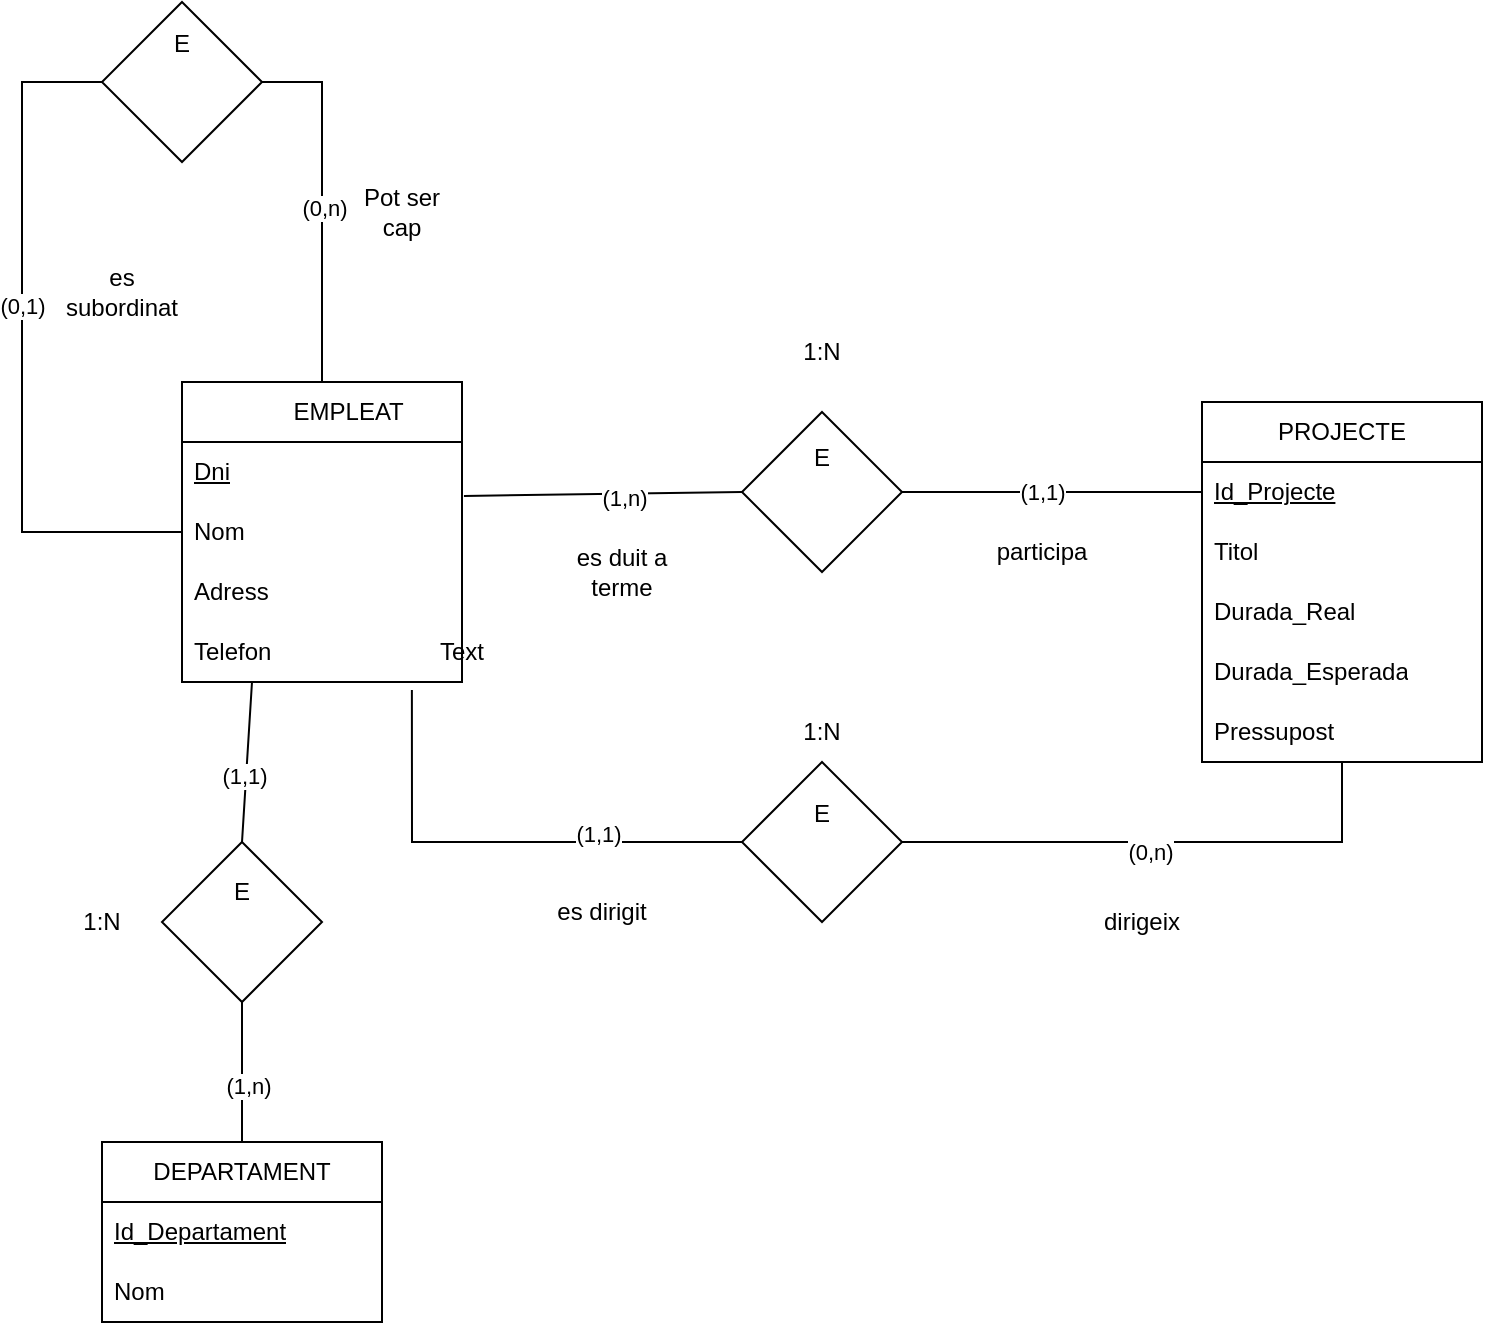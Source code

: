 <mxfile version="24.8.3">
  <diagram name="Page-1" id="_pWEbrCpuBKxQSXwuEB2">
    <mxGraphModel dx="614" dy="230" grid="1" gridSize="10" guides="1" tooltips="1" connect="1" arrows="1" fold="1" page="1" pageScale="1" pageWidth="850" pageHeight="1100" math="0" shadow="0">
      <root>
        <mxCell id="0" />
        <mxCell id="1" parent="0" />
        <mxCell id="VtyEgKq8Jn3mfmERfeqe-1" value="&lt;span style=&quot;white-space: pre;&quot;&gt;&#x9;&lt;/span&gt;EMPLEAT" style="swimlane;fontStyle=0;childLayout=stackLayout;horizontal=1;startSize=30;horizontalStack=0;resizeParent=1;resizeParentMax=0;resizeLast=0;collapsible=1;marginBottom=0;whiteSpace=wrap;html=1;" parent="1" vertex="1">
          <mxGeometry x="120" y="240" width="140" height="150" as="geometry" />
        </mxCell>
        <mxCell id="VtyEgKq8Jn3mfmERfeqe-2" value="&lt;u&gt;Dni&lt;/u&gt;" style="text;strokeColor=none;fillColor=none;align=left;verticalAlign=middle;spacingLeft=4;spacingRight=4;overflow=hidden;points=[[0,0.5],[1,0.5]];portConstraint=eastwest;rotatable=0;whiteSpace=wrap;html=1;" parent="VtyEgKq8Jn3mfmERfeqe-1" vertex="1">
          <mxGeometry y="30" width="140" height="30" as="geometry" />
        </mxCell>
        <mxCell id="VtyEgKq8Jn3mfmERfeqe-3" value="Nom" style="text;strokeColor=none;fillColor=none;align=left;verticalAlign=middle;spacingLeft=4;spacingRight=4;overflow=hidden;points=[[0,0.5],[1,0.5]];portConstraint=eastwest;rotatable=0;whiteSpace=wrap;html=1;" parent="VtyEgKq8Jn3mfmERfeqe-1" vertex="1">
          <mxGeometry y="60" width="140" height="30" as="geometry" />
        </mxCell>
        <mxCell id="VtyEgKq8Jn3mfmERfeqe-4" value="Adress" style="text;strokeColor=none;fillColor=none;align=left;verticalAlign=middle;spacingLeft=4;spacingRight=4;overflow=hidden;points=[[0,0.5],[1,0.5]];portConstraint=eastwest;rotatable=0;whiteSpace=wrap;html=1;" parent="VtyEgKq8Jn3mfmERfeqe-1" vertex="1">
          <mxGeometry y="90" width="140" height="30" as="geometry" />
        </mxCell>
        <mxCell id="VtyEgKq8Jn3mfmERfeqe-26" value="Telefon" style="text;strokeColor=none;fillColor=none;align=left;verticalAlign=middle;spacingLeft=4;spacingRight=4;overflow=hidden;points=[[0,0.5],[1,0.5]];portConstraint=eastwest;rotatable=0;whiteSpace=wrap;html=1;" parent="VtyEgKq8Jn3mfmERfeqe-1" vertex="1">
          <mxGeometry y="120" width="140" height="30" as="geometry" />
        </mxCell>
        <mxCell id="VtyEgKq8Jn3mfmERfeqe-5" value="PROJECTE" style="swimlane;fontStyle=0;childLayout=stackLayout;horizontal=1;startSize=30;horizontalStack=0;resizeParent=1;resizeParentMax=0;resizeLast=0;collapsible=1;marginBottom=0;whiteSpace=wrap;html=1;" parent="1" vertex="1">
          <mxGeometry x="630" y="250" width="140" height="180" as="geometry" />
        </mxCell>
        <mxCell id="VtyEgKq8Jn3mfmERfeqe-6" value="&lt;u&gt;Id_Projecte&lt;/u&gt;" style="text;strokeColor=none;fillColor=none;align=left;verticalAlign=middle;spacingLeft=4;spacingRight=4;overflow=hidden;points=[[0,0.5],[1,0.5]];portConstraint=eastwest;rotatable=0;whiteSpace=wrap;html=1;" parent="VtyEgKq8Jn3mfmERfeqe-5" vertex="1">
          <mxGeometry y="30" width="140" height="30" as="geometry" />
        </mxCell>
        <mxCell id="VtyEgKq8Jn3mfmERfeqe-7" value="&lt;div&gt;Titol&lt;/div&gt;" style="text;strokeColor=none;fillColor=none;align=left;verticalAlign=middle;spacingLeft=4;spacingRight=4;overflow=hidden;points=[[0,0.5],[1,0.5]];portConstraint=eastwest;rotatable=0;whiteSpace=wrap;html=1;" parent="VtyEgKq8Jn3mfmERfeqe-5" vertex="1">
          <mxGeometry y="60" width="140" height="30" as="geometry" />
        </mxCell>
        <mxCell id="VtyEgKq8Jn3mfmERfeqe-8" value="Durada_Real" style="text;strokeColor=none;fillColor=none;align=left;verticalAlign=middle;spacingLeft=4;spacingRight=4;overflow=hidden;points=[[0,0.5],[1,0.5]];portConstraint=eastwest;rotatable=0;whiteSpace=wrap;html=1;" parent="VtyEgKq8Jn3mfmERfeqe-5" vertex="1">
          <mxGeometry y="90" width="140" height="30" as="geometry" />
        </mxCell>
        <mxCell id="VtyEgKq8Jn3mfmERfeqe-27" value="Durada_Esperada" style="text;strokeColor=none;fillColor=none;align=left;verticalAlign=middle;spacingLeft=4;spacingRight=4;overflow=hidden;points=[[0,0.5],[1,0.5]];portConstraint=eastwest;rotatable=0;whiteSpace=wrap;html=1;" parent="VtyEgKq8Jn3mfmERfeqe-5" vertex="1">
          <mxGeometry y="120" width="140" height="30" as="geometry" />
        </mxCell>
        <mxCell id="VtyEgKq8Jn3mfmERfeqe-28" value="Pressupost" style="text;strokeColor=none;fillColor=none;align=left;verticalAlign=middle;spacingLeft=4;spacingRight=4;overflow=hidden;points=[[0,0.5],[1,0.5]];portConstraint=eastwest;rotatable=0;whiteSpace=wrap;html=1;" parent="VtyEgKq8Jn3mfmERfeqe-5" vertex="1">
          <mxGeometry y="150" width="140" height="30" as="geometry" />
        </mxCell>
        <mxCell id="VtyEgKq8Jn3mfmERfeqe-9" value="DEPARTAMENT" style="swimlane;fontStyle=0;childLayout=stackLayout;horizontal=1;startSize=30;horizontalStack=0;resizeParent=1;resizeParentMax=0;resizeLast=0;collapsible=1;marginBottom=0;whiteSpace=wrap;html=1;" parent="1" vertex="1">
          <mxGeometry x="80" y="620" width="140" height="90" as="geometry" />
        </mxCell>
        <mxCell id="VtyEgKq8Jn3mfmERfeqe-10" value="&lt;u&gt;Id_Departament&lt;/u&gt;" style="text;strokeColor=none;fillColor=none;align=left;verticalAlign=middle;spacingLeft=4;spacingRight=4;overflow=hidden;points=[[0,0.5],[1,0.5]];portConstraint=eastwest;rotatable=0;whiteSpace=wrap;html=1;" parent="VtyEgKq8Jn3mfmERfeqe-9" vertex="1">
          <mxGeometry y="30" width="140" height="30" as="geometry" />
        </mxCell>
        <mxCell id="VtyEgKq8Jn3mfmERfeqe-11" value="Nom" style="text;strokeColor=none;fillColor=none;align=left;verticalAlign=middle;spacingLeft=4;spacingRight=4;overflow=hidden;points=[[0,0.5],[1,0.5]];portConstraint=eastwest;rotatable=0;whiteSpace=wrap;html=1;" parent="VtyEgKq8Jn3mfmERfeqe-9" vertex="1">
          <mxGeometry y="60" width="140" height="30" as="geometry" />
        </mxCell>
        <mxCell id="VtyEgKq8Jn3mfmERfeqe-13" value="" style="rhombus;whiteSpace=wrap;html=1;" parent="1" vertex="1">
          <mxGeometry x="400" y="255" width="80" height="80" as="geometry" />
        </mxCell>
        <mxCell id="VtyEgKq8Jn3mfmERfeqe-14" value="" style="rhombus;whiteSpace=wrap;html=1;" parent="1" vertex="1">
          <mxGeometry x="400" y="430" width="80" height="80" as="geometry" />
        </mxCell>
        <mxCell id="VtyEgKq8Jn3mfmERfeqe-15" value="" style="rhombus;whiteSpace=wrap;html=1;" parent="1" vertex="1">
          <mxGeometry x="110" y="470" width="80" height="80" as="geometry" />
        </mxCell>
        <mxCell id="VtyEgKq8Jn3mfmERfeqe-16" value="" style="rhombus;whiteSpace=wrap;html=1;" parent="1" vertex="1">
          <mxGeometry x="80" y="50" width="80" height="80" as="geometry" />
        </mxCell>
        <mxCell id="VtyEgKq8Jn3mfmERfeqe-17" value="" style="endArrow=none;html=1;rounded=0;entryX=1.007;entryY=-0.1;entryDx=0;entryDy=0;entryPerimeter=0;exitX=0;exitY=0.5;exitDx=0;exitDy=0;" parent="1" source="VtyEgKq8Jn3mfmERfeqe-13" target="VtyEgKq8Jn3mfmERfeqe-3" edge="1">
          <mxGeometry width="50" height="50" relative="1" as="geometry">
            <mxPoint x="400" y="430" as="sourcePoint" />
            <mxPoint x="450" y="380" as="targetPoint" />
          </mxGeometry>
        </mxCell>
        <mxCell id="VtyEgKq8Jn3mfmERfeqe-30" value="(1,n)" style="edgeLabel;html=1;align=center;verticalAlign=middle;resizable=0;points=[];" parent="VtyEgKq8Jn3mfmERfeqe-17" vertex="1" connectable="0">
          <mxGeometry x="-0.151" y="2" relative="1" as="geometry">
            <mxPoint as="offset" />
          </mxGeometry>
        </mxCell>
        <mxCell id="VtyEgKq8Jn3mfmERfeqe-18" value="" style="endArrow=none;html=1;rounded=0;entryX=1;entryY=0.5;entryDx=0;entryDy=0;exitX=0;exitY=0.5;exitDx=0;exitDy=0;" parent="1" source="VtyEgKq8Jn3mfmERfeqe-6" target="VtyEgKq8Jn3mfmERfeqe-13" edge="1">
          <mxGeometry width="50" height="50" relative="1" as="geometry">
            <mxPoint x="400" y="430" as="sourcePoint" />
            <mxPoint x="450" y="380" as="targetPoint" />
          </mxGeometry>
        </mxCell>
        <mxCell id="VtyEgKq8Jn3mfmERfeqe-31" value="(1,1)" style="edgeLabel;html=1;align=center;verticalAlign=middle;resizable=0;points=[];" parent="VtyEgKq8Jn3mfmERfeqe-18" vertex="1" connectable="0">
          <mxGeometry x="-0.213" relative="1" as="geometry">
            <mxPoint x="-21" as="offset" />
          </mxGeometry>
        </mxCell>
        <mxCell id="VtyEgKq8Jn3mfmERfeqe-20" value="" style="endArrow=none;html=1;rounded=0;entryX=0.821;entryY=1.133;entryDx=0;entryDy=0;exitX=0;exitY=0.5;exitDx=0;exitDy=0;entryPerimeter=0;" parent="1" source="VtyEgKq8Jn3mfmERfeqe-14" target="VtyEgKq8Jn3mfmERfeqe-26" edge="1">
          <mxGeometry width="50" height="50" relative="1" as="geometry">
            <mxPoint x="400" y="430" as="sourcePoint" />
            <mxPoint x="450" y="380" as="targetPoint" />
            <Array as="points">
              <mxPoint x="235" y="470" />
            </Array>
          </mxGeometry>
        </mxCell>
        <mxCell id="VtyEgKq8Jn3mfmERfeqe-34" value="(1,1)" style="edgeLabel;html=1;align=center;verticalAlign=middle;resizable=0;points=[];" parent="VtyEgKq8Jn3mfmERfeqe-20" vertex="1" connectable="0">
          <mxGeometry x="-0.403" y="-4" relative="1" as="geometry">
            <mxPoint as="offset" />
          </mxGeometry>
        </mxCell>
        <mxCell id="VtyEgKq8Jn3mfmERfeqe-21" value="" style="endArrow=none;html=1;rounded=0;entryX=1;entryY=0.5;entryDx=0;entryDy=0;exitX=0.5;exitY=1;exitDx=0;exitDy=0;" parent="1" source="VtyEgKq8Jn3mfmERfeqe-5" target="VtyEgKq8Jn3mfmERfeqe-14" edge="1">
          <mxGeometry width="50" height="50" relative="1" as="geometry">
            <mxPoint x="400" y="430" as="sourcePoint" />
            <mxPoint x="450" y="380" as="targetPoint" />
            <Array as="points">
              <mxPoint x="700" y="470" />
            </Array>
          </mxGeometry>
        </mxCell>
        <mxCell id="VtyEgKq8Jn3mfmERfeqe-41" value="(0,n)" style="edgeLabel;html=1;align=center;verticalAlign=middle;resizable=0;points=[];" parent="VtyEgKq8Jn3mfmERfeqe-21" vertex="1" connectable="0">
          <mxGeometry x="0.046" y="5" relative="1" as="geometry">
            <mxPoint as="offset" />
          </mxGeometry>
        </mxCell>
        <mxCell id="VtyEgKq8Jn3mfmERfeqe-22" value="" style="endArrow=none;html=1;rounded=0;entryX=0.25;entryY=1;entryDx=0;entryDy=0;exitX=0.5;exitY=0;exitDx=0;exitDy=0;" parent="1" source="VtyEgKq8Jn3mfmERfeqe-15" target="VtyEgKq8Jn3mfmERfeqe-1" edge="1">
          <mxGeometry width="50" height="50" relative="1" as="geometry">
            <mxPoint x="400" y="430" as="sourcePoint" />
            <mxPoint x="450" y="380" as="targetPoint" />
          </mxGeometry>
        </mxCell>
        <mxCell id="VtyEgKq8Jn3mfmERfeqe-36" value="(1,1)" style="edgeLabel;html=1;align=center;verticalAlign=middle;resizable=0;points=[];" parent="VtyEgKq8Jn3mfmERfeqe-22" vertex="1" connectable="0">
          <mxGeometry x="-0.177" y="1" relative="1" as="geometry">
            <mxPoint as="offset" />
          </mxGeometry>
        </mxCell>
        <mxCell id="VtyEgKq8Jn3mfmERfeqe-23" value="" style="endArrow=none;html=1;rounded=0;entryX=0.5;entryY=1;entryDx=0;entryDy=0;exitX=0.5;exitY=0;exitDx=0;exitDy=0;" parent="1" source="VtyEgKq8Jn3mfmERfeqe-9" target="VtyEgKq8Jn3mfmERfeqe-15" edge="1">
          <mxGeometry width="50" height="50" relative="1" as="geometry">
            <mxPoint x="400" y="430" as="sourcePoint" />
            <mxPoint x="450" y="380" as="targetPoint" />
            <Array as="points" />
          </mxGeometry>
        </mxCell>
        <mxCell id="VtyEgKq8Jn3mfmERfeqe-37" value="(1,n)" style="edgeLabel;html=1;align=center;verticalAlign=middle;resizable=0;points=[];" parent="VtyEgKq8Jn3mfmERfeqe-23" vertex="1" connectable="0">
          <mxGeometry x="-0.2" y="-3" relative="1" as="geometry">
            <mxPoint as="offset" />
          </mxGeometry>
        </mxCell>
        <mxCell id="VtyEgKq8Jn3mfmERfeqe-24" value="" style="endArrow=none;html=1;rounded=0;entryX=0;entryY=0.5;entryDx=0;entryDy=0;exitX=0;exitY=0.5;exitDx=0;exitDy=0;" parent="1" source="VtyEgKq8Jn3mfmERfeqe-16" target="VtyEgKq8Jn3mfmERfeqe-3" edge="1">
          <mxGeometry width="50" height="50" relative="1" as="geometry">
            <mxPoint x="400" y="430" as="sourcePoint" />
            <mxPoint x="450" y="380" as="targetPoint" />
            <Array as="points">
              <mxPoint x="40" y="90" />
              <mxPoint x="40" y="315" />
            </Array>
          </mxGeometry>
        </mxCell>
        <mxCell id="VtyEgKq8Jn3mfmERfeqe-39" value="(0,1)" style="edgeLabel;html=1;align=center;verticalAlign=middle;resizable=0;points=[];" parent="VtyEgKq8Jn3mfmERfeqe-24" vertex="1" connectable="0">
          <mxGeometry x="-0.119" relative="1" as="geometry">
            <mxPoint as="offset" />
          </mxGeometry>
        </mxCell>
        <mxCell id="VtyEgKq8Jn3mfmERfeqe-25" value="" style="endArrow=none;html=1;rounded=0;entryX=1;entryY=0.5;entryDx=0;entryDy=0;exitX=0.5;exitY=0;exitDx=0;exitDy=0;" parent="1" source="VtyEgKq8Jn3mfmERfeqe-1" target="VtyEgKq8Jn3mfmERfeqe-16" edge="1">
          <mxGeometry width="50" height="50" relative="1" as="geometry">
            <mxPoint x="400" y="430" as="sourcePoint" />
            <mxPoint x="450" y="380" as="targetPoint" />
            <Array as="points">
              <mxPoint x="190" y="90" />
            </Array>
          </mxGeometry>
        </mxCell>
        <mxCell id="VtyEgKq8Jn3mfmERfeqe-38" value="(0,n)" style="edgeLabel;html=1;align=center;verticalAlign=middle;resizable=0;points=[];" parent="VtyEgKq8Jn3mfmERfeqe-25" vertex="1" connectable="0">
          <mxGeometry x="-0.033" y="-1" relative="1" as="geometry">
            <mxPoint as="offset" />
          </mxGeometry>
        </mxCell>
        <mxCell id="VtyEgKq8Jn3mfmERfeqe-32" value="&lt;div&gt;E&lt;/div&gt;&lt;div&gt;&lt;br&gt;&lt;/div&gt;" style="text;html=1;align=center;verticalAlign=middle;whiteSpace=wrap;rounded=0;" parent="1" vertex="1">
          <mxGeometry x="410" y="270" width="60" height="30" as="geometry" />
        </mxCell>
        <mxCell id="VtyEgKq8Jn3mfmERfeqe-33" value="&lt;div&gt;E&lt;/div&gt;&lt;div&gt;&lt;br&gt;&lt;/div&gt;&lt;div&gt;&lt;br&gt;&lt;/div&gt;" style="text;html=1;align=center;verticalAlign=middle;whiteSpace=wrap;rounded=0;" parent="1" vertex="1">
          <mxGeometry x="410" y="455" width="60" height="30" as="geometry" />
        </mxCell>
        <mxCell id="VtyEgKq8Jn3mfmERfeqe-42" value="&lt;div&gt;E&lt;/div&gt;&lt;div&gt;&lt;br&gt;&lt;/div&gt;&lt;div&gt;&lt;br&gt;&lt;/div&gt;" style="text;html=1;align=center;verticalAlign=middle;whiteSpace=wrap;rounded=0;" parent="1" vertex="1">
          <mxGeometry x="90" y="70" width="60" height="30" as="geometry" />
        </mxCell>
        <mxCell id="VtyEgKq8Jn3mfmERfeqe-43" value="participa" style="text;html=1;align=center;verticalAlign=middle;whiteSpace=wrap;rounded=0;" parent="1" vertex="1">
          <mxGeometry x="520" y="310" width="60" height="30" as="geometry" />
        </mxCell>
        <mxCell id="VtyEgKq8Jn3mfmERfeqe-44" value="es duit a terme" style="text;html=1;align=center;verticalAlign=middle;whiteSpace=wrap;rounded=0;" parent="1" vertex="1">
          <mxGeometry x="310" y="320" width="60" height="30" as="geometry" />
        </mxCell>
        <mxCell id="VtyEgKq8Jn3mfmERfeqe-45" value="dirigeix" style="text;html=1;align=center;verticalAlign=middle;whiteSpace=wrap;rounded=0;" parent="1" vertex="1">
          <mxGeometry x="570" y="495" width="60" height="30" as="geometry" />
        </mxCell>
        <mxCell id="VtyEgKq8Jn3mfmERfeqe-46" value="es dirigit" style="text;html=1;align=center;verticalAlign=middle;whiteSpace=wrap;rounded=0;" parent="1" vertex="1">
          <mxGeometry x="300" y="490" width="60" height="30" as="geometry" />
        </mxCell>
        <mxCell id="VtyEgKq8Jn3mfmERfeqe-47" value="Pot ser cap" style="text;html=1;align=center;verticalAlign=middle;whiteSpace=wrap;rounded=0;" parent="1" vertex="1">
          <mxGeometry x="200" y="140" width="60" height="30" as="geometry" />
        </mxCell>
        <mxCell id="VtyEgKq8Jn3mfmERfeqe-48" value="Text" style="text;html=1;align=center;verticalAlign=middle;whiteSpace=wrap;rounded=0;" parent="1" vertex="1">
          <mxGeometry x="230" y="360" width="60" height="30" as="geometry" />
        </mxCell>
        <mxCell id="VtyEgKq8Jn3mfmERfeqe-49" value="es subordinat" style="text;html=1;align=center;verticalAlign=middle;whiteSpace=wrap;rounded=0;" parent="1" vertex="1">
          <mxGeometry x="60" y="180" width="60" height="30" as="geometry" />
        </mxCell>
        <mxCell id="LIO7EfIupPiN7zVl2RL3-1" value="1:N" style="text;html=1;align=center;verticalAlign=middle;whiteSpace=wrap;rounded=0;" parent="1" vertex="1">
          <mxGeometry x="410" y="400" width="60" height="30" as="geometry" />
        </mxCell>
        <mxCell id="LIO7EfIupPiN7zVl2RL3-2" value="1:N" style="text;html=1;align=center;verticalAlign=middle;whiteSpace=wrap;rounded=0;" parent="1" vertex="1">
          <mxGeometry x="410" y="210" width="60" height="30" as="geometry" />
        </mxCell>
        <mxCell id="LIO7EfIupPiN7zVl2RL3-3" value="1:N" style="text;html=1;align=center;verticalAlign=middle;whiteSpace=wrap;rounded=0;" parent="1" vertex="1">
          <mxGeometry x="50" y="495" width="60" height="30" as="geometry" />
        </mxCell>
        <mxCell id="LIO7EfIupPiN7zVl2RL3-4" value="E" style="text;html=1;align=center;verticalAlign=middle;whiteSpace=wrap;rounded=0;" parent="1" vertex="1">
          <mxGeometry x="120" y="480" width="60" height="30" as="geometry" />
        </mxCell>
      </root>
    </mxGraphModel>
  </diagram>
</mxfile>
